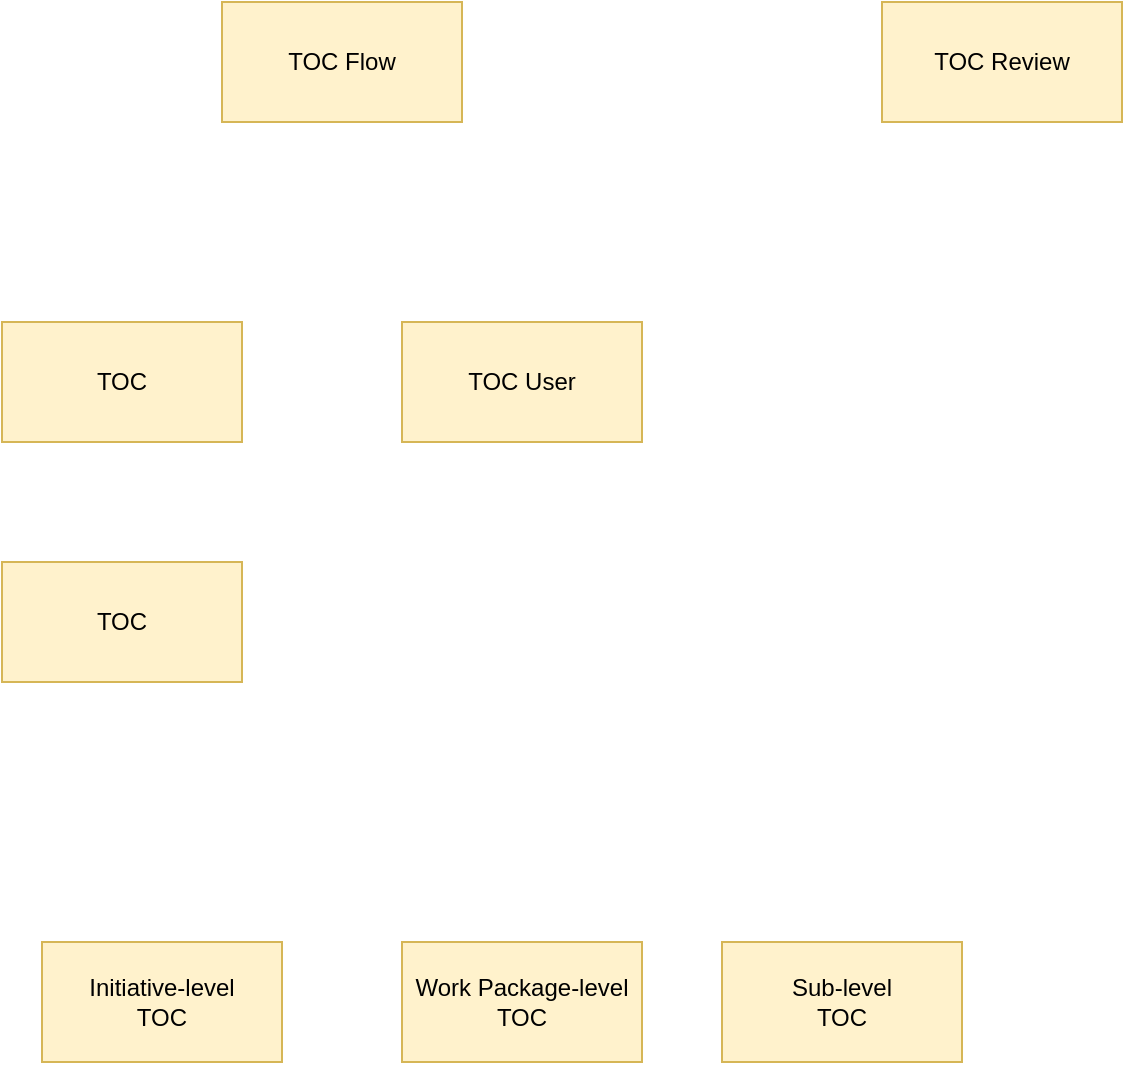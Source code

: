 <mxfile version="14.6.13" type="device"><diagram id="dRda4bMTnYtUzhLfoF9o" name="Page-1"><mxGraphModel dx="946" dy="672" grid="1" gridSize="10" guides="1" tooltips="1" connect="1" arrows="1" fold="1" page="1" pageScale="1" pageWidth="827" pageHeight="1169" math="0" shadow="0"><root><mxCell id="0"/><mxCell id="1" parent="0"/><mxCell id="gsUsnIG90QJVoiG4Nnzd-1" value="TOC Flow" style="rounded=0;whiteSpace=wrap;html=1;fillColor=#fff2cc;strokeColor=#d6b656;" vertex="1" parent="1"><mxGeometry x="150" y="80" width="120" height="60" as="geometry"/></mxCell><mxCell id="gsUsnIG90QJVoiG4Nnzd-2" value="TOC" style="rounded=0;whiteSpace=wrap;html=1;fillColor=#fff2cc;strokeColor=#d6b656;" vertex="1" parent="1"><mxGeometry x="40" y="240" width="120" height="60" as="geometry"/></mxCell><mxCell id="gsUsnIG90QJVoiG4Nnzd-3" value="TOC User" style="rounded=0;whiteSpace=wrap;html=1;fillColor=#fff2cc;strokeColor=#d6b656;" vertex="1" parent="1"><mxGeometry x="240" y="240" width="120" height="60" as="geometry"/></mxCell><mxCell id="gsUsnIG90QJVoiG4Nnzd-4" value="TOC Review" style="rounded=0;whiteSpace=wrap;html=1;fillColor=#fff2cc;strokeColor=#d6b656;" vertex="1" parent="1"><mxGeometry x="480" y="80" width="120" height="60" as="geometry"/></mxCell><mxCell id="gsUsnIG90QJVoiG4Nnzd-5" value="TOC" style="rounded=0;whiteSpace=wrap;html=1;fillColor=#fff2cc;strokeColor=#d6b656;" vertex="1" parent="1"><mxGeometry x="40" y="360" width="120" height="60" as="geometry"/></mxCell><mxCell id="gsUsnIG90QJVoiG4Nnzd-6" value="Initiative-level&lt;br&gt;TOC" style="rounded=0;whiteSpace=wrap;html=1;fillColor=#fff2cc;strokeColor=#d6b656;" vertex="1" parent="1"><mxGeometry x="60" y="550" width="120" height="60" as="geometry"/></mxCell><mxCell id="gsUsnIG90QJVoiG4Nnzd-7" value="Work Package-level&lt;br&gt;TOC" style="rounded=0;whiteSpace=wrap;html=1;fillColor=#fff2cc;strokeColor=#d6b656;" vertex="1" parent="1"><mxGeometry x="240" y="550" width="120" height="60" as="geometry"/></mxCell><mxCell id="gsUsnIG90QJVoiG4Nnzd-8" value="Sub-level&lt;br&gt;TOC" style="rounded=0;whiteSpace=wrap;html=1;fillColor=#fff2cc;strokeColor=#d6b656;" vertex="1" parent="1"><mxGeometry x="400" y="550" width="120" height="60" as="geometry"/></mxCell></root></mxGraphModel></diagram></mxfile>